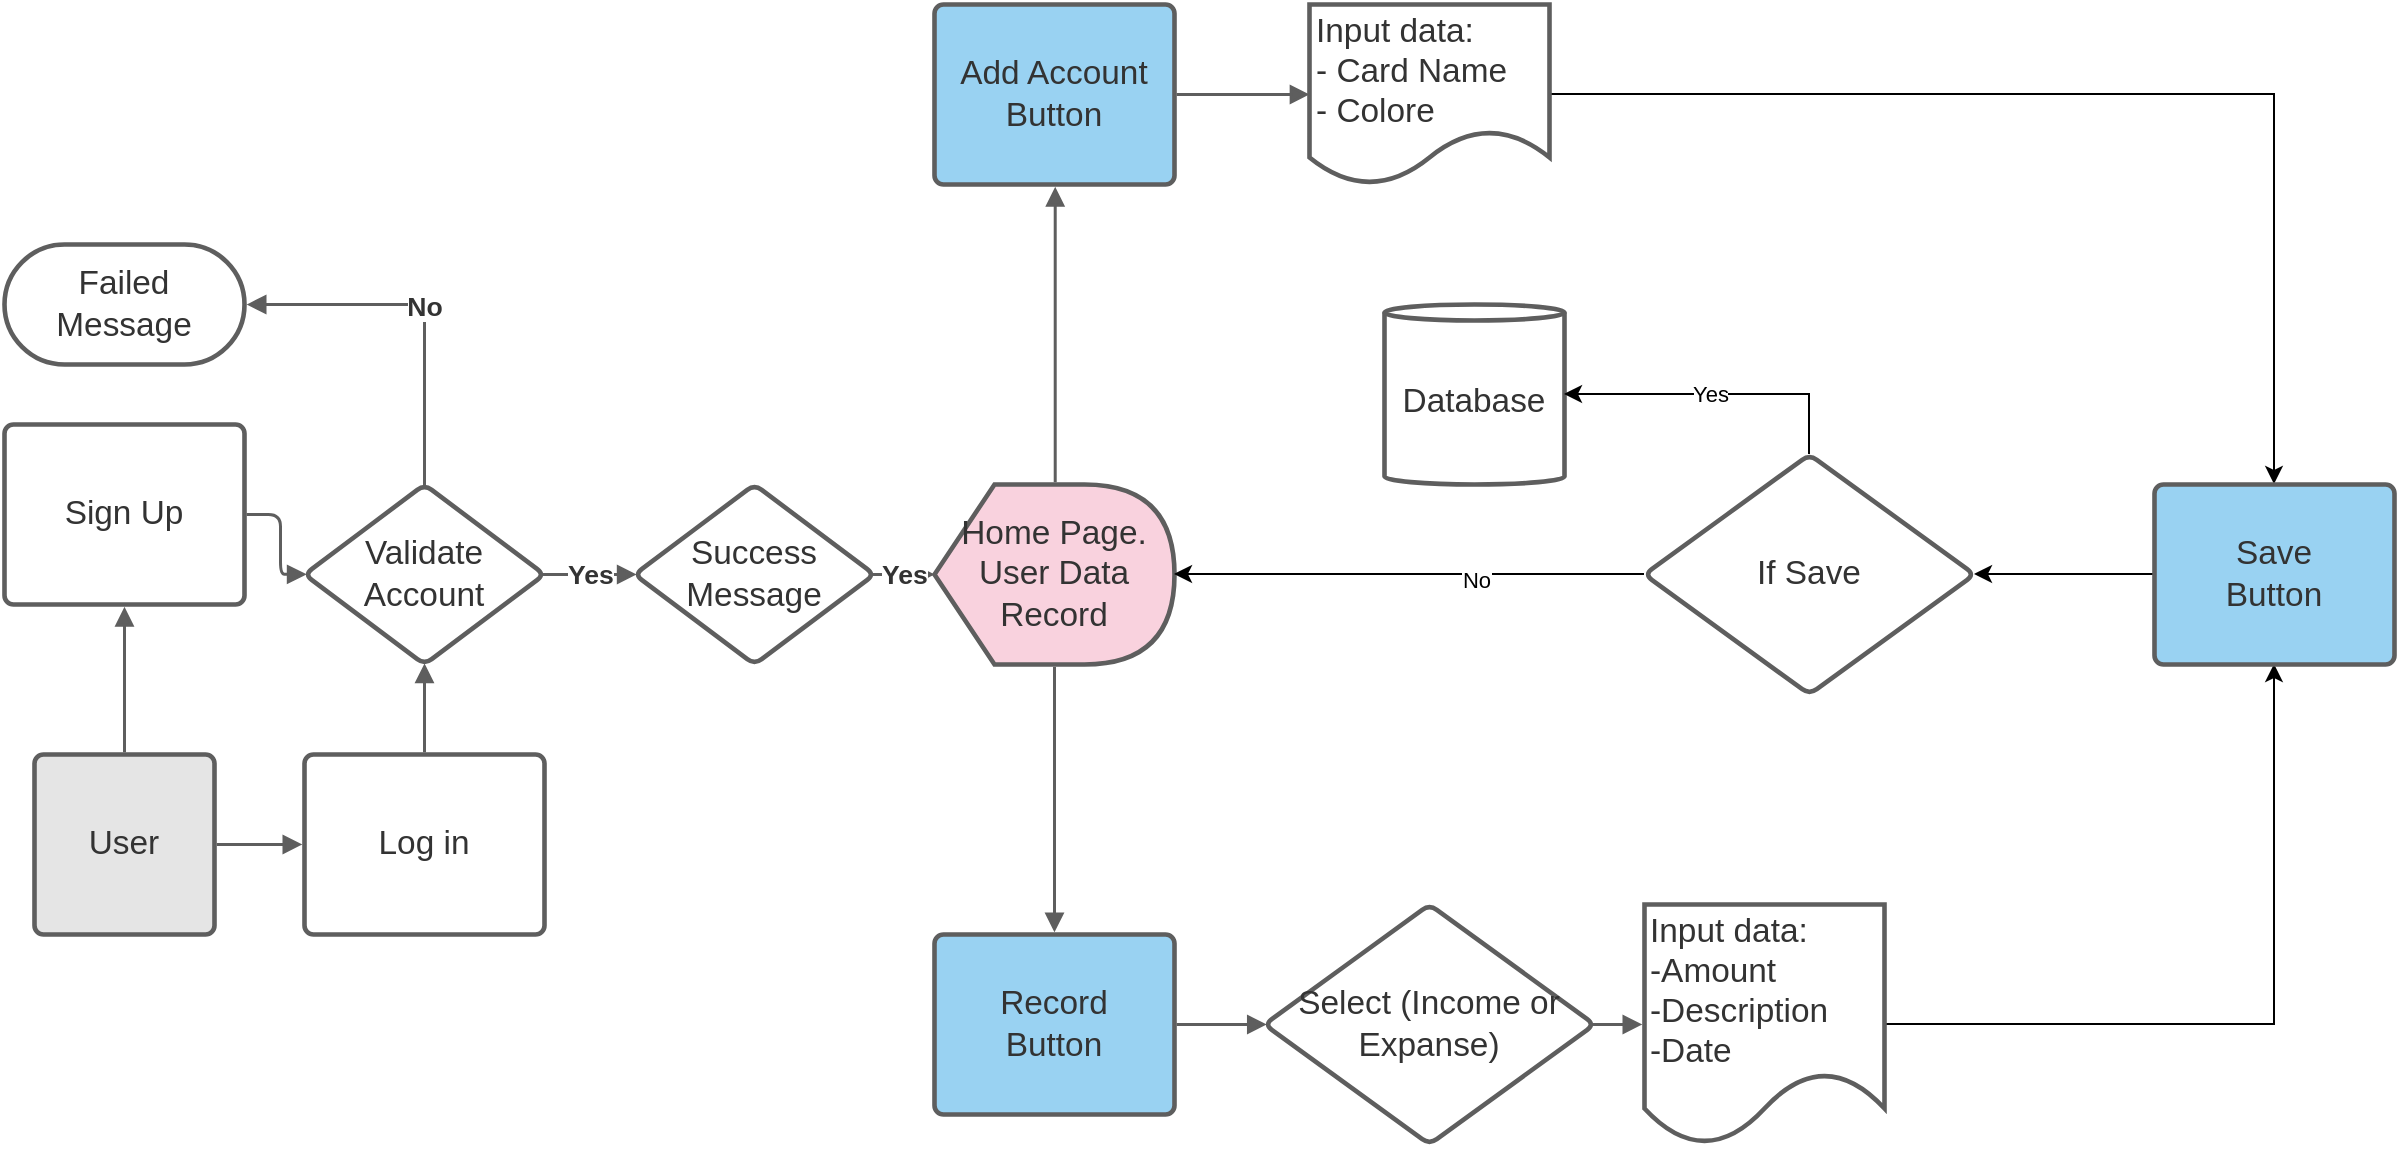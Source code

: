 <mxfile version="16.4.6" type="github"><diagram id="pKSGYbflzFa-KHm6k43N" name="Physical DFD"><mxGraphModel dx="1310" dy="917" grid="1" gridSize="10" guides="1" tooltips="1" connect="1" arrows="1" fold="1" page="1" pageScale="1" pageWidth="850" pageHeight="1100" math="0" shadow="0"><root><mxCell id="0"/><mxCell id="1" parent="0"/><UserObject label="User" lucidchartObjectId="dMTONoezcspk" id="SzY6kasAF2Rzf1Wxw6PO-1"><mxCell style="html=1;overflow=block;blockSpacing=1;whiteSpace=wrap;fontSize=16.7;fontColor=#333333;spacing=3.8;strokeColor=#5e5e5e;strokeOpacity=100;fillOpacity=100;rounded=1;absoluteArcSize=1;arcSize=9;fillColor=#e5e5e5;strokeWidth=2.3;" vertex="1" parent="1"><mxGeometry x="215" y="705" width="90" height="90" as="geometry"/></mxCell></UserObject><UserObject label="Sign Up" lucidchartObjectId="dMTOpuN3.NaS" id="SzY6kasAF2Rzf1Wxw6PO-2"><mxCell style="html=1;overflow=block;blockSpacing=1;whiteSpace=wrap;fontSize=16.7;fontColor=#333333;spacing=9;strokeColor=#5e5e5e;strokeOpacity=100;rounded=1;absoluteArcSize=1;arcSize=9;strokeWidth=2.3;" vertex="1" parent="1"><mxGeometry x="200" y="540" width="120" height="90" as="geometry"/></mxCell></UserObject><UserObject label="Log in" lucidchartObjectId="dMTO7BlySxcr" id="SzY6kasAF2Rzf1Wxw6PO-3"><mxCell style="html=1;overflow=block;blockSpacing=1;whiteSpace=wrap;fontSize=16.7;fontColor=#333333;spacing=9;strokeColor=#5e5e5e;strokeOpacity=100;rounded=1;absoluteArcSize=1;arcSize=9;strokeWidth=2.3;" vertex="1" parent="1"><mxGeometry x="350" y="705" width="120" height="90" as="geometry"/></mxCell></UserObject><UserObject label="" lucidchartObjectId="dMTOoeIQq-HY" id="SzY6kasAF2Rzf1Wxw6PO-4"><mxCell style="html=1;jettySize=18;whiteSpace=wrap;fontSize=13;strokeColor=#5E5E5E;strokeWidth=1.5;rounded=1;arcSize=12;edgeStyle=orthogonalEdgeStyle;startArrow=none;endArrow=block;endFill=1;exitX=1.013;exitY=0.5;exitPerimeter=0;entryX=-0.009;entryY=0.5;entryPerimeter=0;" edge="1" parent="1" source="SzY6kasAF2Rzf1Wxw6PO-1" target="SzY6kasAF2Rzf1Wxw6PO-3"><mxGeometry width="100" height="100" relative="1" as="geometry"><Array as="points"/></mxGeometry></mxCell></UserObject><UserObject label="Success&#10;Message" lucidchartObjectId="dMTO0t~vLbbA" id="SzY6kasAF2Rzf1Wxw6PO-5"><mxCell style="html=1;overflow=block;blockSpacing=1;whiteSpace=wrap;rhombus;fontSize=16.7;fontColor=#333333;spacing=3.8;strokeColor=#5e5e5e;strokeOpacity=100;rounded=1;absoluteArcSize=1;arcSize=9;strokeWidth=2.3;" vertex="1" parent="1"><mxGeometry x="515" y="570" width="120" height="90" as="geometry"/></mxCell></UserObject><UserObject label="" lucidchartObjectId="dMTOM1YPP6Lx" id="SzY6kasAF2Rzf1Wxw6PO-6"><mxCell style="html=1;jettySize=18;whiteSpace=wrap;fontSize=13;strokeColor=#5E5E5E;strokeWidth=1.5;rounded=1;arcSize=12;edgeStyle=orthogonalEdgeStyle;startArrow=none;endArrow=block;endFill=1;exitX=0.5;exitY=1.013;exitPerimeter=0;entryX=0.5;entryY=-0.012;entryPerimeter=0;" edge="1" parent="1" source="SzY6kasAF2Rzf1Wxw6PO-27" target="SzY6kasAF2Rzf1Wxw6PO-7"><mxGeometry width="100" height="100" relative="1" as="geometry"><Array as="points"/></mxGeometry></mxCell></UserObject><UserObject label="Record Button" lucidchartObjectId="dMTOyBk2cu4H" id="SzY6kasAF2Rzf1Wxw6PO-7"><mxCell style="html=1;overflow=block;blockSpacing=1;whiteSpace=wrap;fontSize=16.7;fontColor=#333333;spacing=9;strokeColor=#5e5e5e;strokeOpacity=100;fillOpacity=100;rounded=1;absoluteArcSize=1;arcSize=9;fillColor=#99d2f2;strokeWidth=2.3;" vertex="1" parent="1"><mxGeometry x="665" y="795" width="120" height="90" as="geometry"/></mxCell></UserObject><UserObject label="Select (Income or Expanse)" lucidchartObjectId="dMTOhnAkpPno" id="SzY6kasAF2Rzf1Wxw6PO-8"><mxCell style="html=1;overflow=block;blockSpacing=1;whiteSpace=wrap;rhombus;fontSize=16.7;fontColor=#333333;spacing=3.8;strokeColor=#5e5e5e;strokeOpacity=100;rounded=1;absoluteArcSize=1;arcSize=9;strokeWidth=2.3;" vertex="1" parent="1"><mxGeometry x="830" y="780" width="165" height="120" as="geometry"/></mxCell></UserObject><UserObject label="" lucidchartObjectId="dMTOZXI6a72R" id="SzY6kasAF2Rzf1Wxw6PO-9"><mxCell style="html=1;jettySize=18;whiteSpace=wrap;fontSize=13;strokeColor=#5E5E5E;strokeWidth=1.5;rounded=1;arcSize=12;edgeStyle=orthogonalEdgeStyle;startArrow=none;endArrow=block;endFill=1;exitX=1.009;exitY=0.5;exitPerimeter=0;entryX=0.007;entryY=0.5;entryPerimeter=0;" edge="1" parent="1" source="SzY6kasAF2Rzf1Wxw6PO-7" target="SzY6kasAF2Rzf1Wxw6PO-8"><mxGeometry width="100" height="100" relative="1" as="geometry"><Array as="points"/></mxGeometry></mxCell></UserObject><mxCell id="SzY6kasAF2Rzf1Wxw6PO-45" style="edgeStyle=orthogonalEdgeStyle;rounded=0;orthogonalLoop=1;jettySize=auto;html=1;entryX=0.5;entryY=1;entryDx=0;entryDy=0;exitX=1;exitY=0.5;exitDx=0;exitDy=0;" edge="1" parent="1" source="SzY6kasAF2Rzf1Wxw6PO-10" target="SzY6kasAF2Rzf1Wxw6PO-43"><mxGeometry relative="1" as="geometry"/></mxCell><UserObject label="Input data:&#10;-Amount&#10;-Description&#10;-Date" lucidchartObjectId="dMTOf6792g9T" id="SzY6kasAF2Rzf1Wxw6PO-10"><mxCell style="html=1;overflow=block;blockSpacing=1;whiteSpace=wrap;shape=document;boundedLbl=1;fontSize=16.7;fontColor=#333333;align=left;spacing=3.8;verticalAlign=middle;strokeColor=#5e5e5e;strokeOpacity=100;rounded=1;absoluteArcSize=1;arcSize=9;strokeWidth=2.3;" vertex="1" parent="1"><mxGeometry x="1020" y="780" width="120" height="120" as="geometry"/></mxCell></UserObject><UserObject label="" lucidchartObjectId="dMTOfv_h0-Ev" id="SzY6kasAF2Rzf1Wxw6PO-11"><mxCell style="html=1;jettySize=18;whiteSpace=wrap;fontSize=13;strokeColor=#5E5E5E;strokeWidth=1.5;rounded=1;arcSize=12;edgeStyle=orthogonalEdgeStyle;startArrow=none;endArrow=block;endFill=1;exitX=0.993;exitY=0.5;exitPerimeter=0;entryX=-0.009;entryY=0.5;entryPerimeter=0;" edge="1" parent="1" source="SzY6kasAF2Rzf1Wxw6PO-8" target="SzY6kasAF2Rzf1Wxw6PO-10"><mxGeometry width="100" height="100" relative="1" as="geometry"><Array as="points"/></mxGeometry></mxCell></UserObject><UserObject label="Database" lucidchartObjectId="dMTOH8Th3tjM" id="SzY6kasAF2Rzf1Wxw6PO-13"><mxCell style="html=1;overflow=block;blockSpacing=1;whiteSpace=wrap;shape=cylinder3;size=4;anchorPointDirection=0;boundedLbl=1;fontSize=16.7;fontColor=#333333;spacing=3.8;strokeColor=#5e5e5e;strokeOpacity=100;rounded=1;absoluteArcSize=1;arcSize=9;strokeWidth=2.3;" vertex="1" parent="1"><mxGeometry x="890" y="480" width="90" height="90" as="geometry"/></mxCell></UserObject><UserObject label="" lucidchartObjectId="yNTOYJtON-qC" id="SzY6kasAF2Rzf1Wxw6PO-16"><mxCell style="html=1;jettySize=18;whiteSpace=wrap;fontSize=13;strokeColor=#5E5E5E;strokeWidth=1.5;rounded=1;arcSize=12;edgeStyle=orthogonalEdgeStyle;startArrow=none;endArrow=block;endFill=1;exitX=0.5;exitY=-0.012;exitPerimeter=0;entryX=0.5;entryY=1.013;entryPerimeter=0;" edge="1" parent="1" source="SzY6kasAF2Rzf1Wxw6PO-1" target="SzY6kasAF2Rzf1Wxw6PO-2"><mxGeometry width="100" height="100" relative="1" as="geometry"><Array as="points"/></mxGeometry></mxCell></UserObject><UserObject label="Validate&#10;Account" lucidchartObjectId="8NTOZmDcZI7K" id="SzY6kasAF2Rzf1Wxw6PO-17"><mxCell style="html=1;overflow=block;blockSpacing=1;whiteSpace=wrap;rhombus;fontSize=16.7;fontColor=#333333;spacing=3.8;strokeColor=#5e5e5e;strokeOpacity=100;rounded=1;absoluteArcSize=1;arcSize=9;strokeWidth=2.3;" vertex="1" parent="1"><mxGeometry x="350" y="570" width="120" height="90" as="geometry"/></mxCell></UserObject><UserObject label="" lucidchartObjectId="cOTOrkCGjoyi" id="SzY6kasAF2Rzf1Wxw6PO-18"><mxCell style="html=1;jettySize=18;whiteSpace=wrap;fontSize=13;strokeColor=#5E5E5E;strokeWidth=1.5;rounded=1;arcSize=12;edgeStyle=orthogonalEdgeStyle;startArrow=none;endArrow=block;endFill=1;exitX=1.009;exitY=0.5;exitPerimeter=0;entryX=0.009;entryY=0.499;entryPerimeter=0;" edge="1" parent="1" source="SzY6kasAF2Rzf1Wxw6PO-2" target="SzY6kasAF2Rzf1Wxw6PO-17"><mxGeometry width="100" height="100" relative="1" as="geometry"><Array as="points"/></mxGeometry></mxCell></UserObject><UserObject label="" lucidchartObjectId="fOTOhjqRSpq9" id="SzY6kasAF2Rzf1Wxw6PO-19"><mxCell style="html=1;jettySize=18;whiteSpace=wrap;fontSize=13;strokeColor=#5E5E5E;strokeWidth=1.5;rounded=1;arcSize=12;edgeStyle=orthogonalEdgeStyle;startArrow=none;endArrow=block;endFill=1;exitX=0.5;exitY=-0.012;exitPerimeter=0;entryX=0.5;entryY=0.994;entryPerimeter=0;" edge="1" parent="1" source="SzY6kasAF2Rzf1Wxw6PO-3" target="SzY6kasAF2Rzf1Wxw6PO-17"><mxGeometry width="100" height="100" relative="1" as="geometry"><Array as="points"/></mxGeometry></mxCell></UserObject><UserObject label="Failed Message" lucidchartObjectId="BOTOHcHDEc_k" id="SzY6kasAF2Rzf1Wxw6PO-20"><mxCell style="html=1;overflow=block;blockSpacing=1;whiteSpace=wrap;rounded=1;arcSize=50;fontSize=16.7;fontColor=#333333;spacing=3.8;strokeColor=#5e5e5e;strokeOpacity=100;strokeWidth=2.3;" vertex="1" parent="1"><mxGeometry x="200" y="450" width="120" height="60" as="geometry"/></mxCell></UserObject><UserObject label="" lucidchartObjectId="2OTOIFIpQD16" id="SzY6kasAF2Rzf1Wxw6PO-21"><mxCell style="html=1;jettySize=18;whiteSpace=wrap;fontSize=13.3;fontColor=#333333;fontStyle=1;strokeColor=#5E5E5E;strokeWidth=1.5;rounded=1;arcSize=12;edgeStyle=orthogonalEdgeStyle;startArrow=none;endArrow=block;endFill=1;exitX=0.991;exitY=0.5;exitPerimeter=0;entryX=0.009;entryY=0.5;entryPerimeter=0;" edge="1" parent="1" source="SzY6kasAF2Rzf1Wxw6PO-17" target="SzY6kasAF2Rzf1Wxw6PO-5"><mxGeometry width="100" height="100" relative="1" as="geometry"><Array as="points"/></mxGeometry></mxCell></UserObject><mxCell id="SzY6kasAF2Rzf1Wxw6PO-22" value="Yes" style="text;html=1;resizable=0;labelBackgroundColor=default;align=center;verticalAlign=middle;fontStyle=1;fontColor=#333333;fontSize=13.3;" vertex="1" parent="SzY6kasAF2Rzf1Wxw6PO-21"><mxGeometry relative="1" as="geometry"/></mxCell><UserObject label="" lucidchartObjectId="sPTONvj6czt7" id="SzY6kasAF2Rzf1Wxw6PO-23"><mxCell style="html=1;jettySize=18;whiteSpace=wrap;fontSize=13.3;fontColor=#333333;fontStyle=1;strokeColor=#5E5E5E;strokeWidth=1.5;rounded=1;arcSize=12;edgeStyle=orthogonalEdgeStyle;startArrow=none;endArrow=block;endFill=1;exitX=0.5;exitY=0.006;exitPerimeter=0;entryX=1.009;entryY=0.5;entryPerimeter=0;" edge="1" parent="1" source="SzY6kasAF2Rzf1Wxw6PO-17" target="SzY6kasAF2Rzf1Wxw6PO-20"><mxGeometry width="100" height="100" relative="1" as="geometry"><Array as="points"><mxPoint x="410" y="480"/></Array></mxGeometry></mxCell></UserObject><mxCell id="SzY6kasAF2Rzf1Wxw6PO-24" value="No" style="text;html=1;resizable=0;labelBackgroundColor=default;align=center;verticalAlign=middle;fontStyle=1;fontColor=#333333;fontSize=13.3;" vertex="1" parent="SzY6kasAF2Rzf1Wxw6PO-23"><mxGeometry relative="1" as="geometry"/></mxCell><UserObject label="" lucidchartObjectId="nQTOV9lHobRi" id="SzY6kasAF2Rzf1Wxw6PO-25"><mxCell style="html=1;jettySize=18;whiteSpace=wrap;fontSize=13.3;fontColor=#333333;fontStyle=1;strokeColor=#5E5E5E;strokeWidth=1.5;rounded=1;arcSize=12;edgeStyle=orthogonalEdgeStyle;startArrow=none;endArrow=block;endFill=1;exitX=0.991;exitY=0.5;exitPerimeter=0;entryX=0.001;entryY=0.5;entryPerimeter=0;" edge="1" parent="1" source="SzY6kasAF2Rzf1Wxw6PO-5" target="SzY6kasAF2Rzf1Wxw6PO-27"><mxGeometry width="100" height="100" relative="1" as="geometry"><Array as="points"/></mxGeometry></mxCell></UserObject><mxCell id="SzY6kasAF2Rzf1Wxw6PO-26" value="Yes" style="text;html=1;resizable=0;labelBackgroundColor=default;align=center;verticalAlign=middle;fontStyle=1;fontColor=#333333;fontSize=13.3;" vertex="1" parent="SzY6kasAF2Rzf1Wxw6PO-25"><mxGeometry relative="1" as="geometry"/></mxCell><UserObject label="Home Page.&#10;User Data&#10;Record" lucidchartObjectId="KTTOviDd0zJa" id="SzY6kasAF2Rzf1Wxw6PO-27"><mxCell style="html=1;overflow=block;blockSpacing=1;whiteSpace=wrap;shape=display;fontSize=16.7;fontColor=#333333;spacing=3.8;strokeColor=#5e5e5e;strokeOpacity=100;fillOpacity=100;rounded=1;absoluteArcSize=1;arcSize=9;fillColor=#f9d2de;strokeWidth=2.3;" vertex="1" parent="1"><mxGeometry x="665" y="570" width="120" height="90" as="geometry"/></mxCell></UserObject><UserObject label="Add Account&#10;Button" lucidchartObjectId="QWTOJl4oX4Gr" id="SzY6kasAF2Rzf1Wxw6PO-31"><mxCell style="html=1;overflow=block;blockSpacing=1;whiteSpace=wrap;fontSize=16.7;fontColor=#333333;spacing=9;strokeColor=#5e5e5e;strokeOpacity=100;fillOpacity=100;rounded=1;absoluteArcSize=1;arcSize=9;fillColor=#99d2f2;strokeWidth=2.3;" vertex="1" parent="1"><mxGeometry x="665" y="330" width="120" height="90" as="geometry"/></mxCell></UserObject><UserObject label="" lucidchartObjectId="XWTO.-Y2pg9b" id="SzY6kasAF2Rzf1Wxw6PO-33"><mxCell style="html=1;jettySize=18;whiteSpace=wrap;fontSize=13;strokeColor=#5E5E5E;strokeWidth=1.5;rounded=1;arcSize=12;edgeStyle=orthogonalEdgeStyle;startArrow=none;endArrow=block;endFill=1;exitX=0.503;exitY=-0.012;exitPerimeter=0;entryX=0.503;entryY=1.013;entryPerimeter=0;" edge="1" parent="1" source="SzY6kasAF2Rzf1Wxw6PO-27" target="SzY6kasAF2Rzf1Wxw6PO-31"><mxGeometry width="100" height="100" relative="1" as="geometry"><Array as="points"/></mxGeometry></mxCell></UserObject><UserObject label="" lucidchartObjectId="f0TOLUMtUnKF" id="SzY6kasAF2Rzf1Wxw6PO-36"><mxCell style="html=1;jettySize=18;whiteSpace=wrap;fontSize=13;strokeColor=#5E5E5E;strokeWidth=1.5;rounded=1;arcSize=12;edgeStyle=orthogonalEdgeStyle;startArrow=none;endArrow=block;endFill=1;exitX=1.009;exitY=0.5;exitPerimeter=0;entryX=0.007;entryY=0.5;entryPerimeter=0;" edge="1" parent="1" source="SzY6kasAF2Rzf1Wxw6PO-34"><mxGeometry width="100" height="100" relative="1" as="geometry"><Array as="points"/><mxPoint x="1341.155" y="765" as="targetPoint"/></mxGeometry></mxCell></UserObject><UserObject label="" lucidchartObjectId="M1TOm2~Z9tSv" id="SzY6kasAF2Rzf1Wxw6PO-37"><mxCell style="html=1;jettySize=18;whiteSpace=wrap;fontSize=13;strokeColor=#5E5E5E;strokeWidth=1.5;rounded=1;arcSize=12;edgeStyle=orthogonalEdgeStyle;startArrow=none;endArrow=block;endFill=1;exitX=1.009;exitY=0.5;exitPerimeter=0;entryX=0;entryY=0.5;entryDx=0;entryDy=0;" edge="1" parent="1" source="SzY6kasAF2Rzf1Wxw6PO-31" target="SzY6kasAF2Rzf1Wxw6PO-38"><mxGeometry width="100" height="100" relative="1" as="geometry"><Array as="points"/><mxPoint x="851" y="465" as="targetPoint"/></mxGeometry></mxCell></UserObject><mxCell id="SzY6kasAF2Rzf1Wxw6PO-44" style="edgeStyle=orthogonalEdgeStyle;rounded=0;orthogonalLoop=1;jettySize=auto;html=1;entryX=0.5;entryY=0;entryDx=0;entryDy=0;" edge="1" parent="1" source="SzY6kasAF2Rzf1Wxw6PO-38" target="SzY6kasAF2Rzf1Wxw6PO-43"><mxGeometry relative="1" as="geometry"/></mxCell><UserObject label="Input data:&#10;- Card Name&#10;- Colore" lucidchartObjectId="C1TOp3ZpiUUS" id="SzY6kasAF2Rzf1Wxw6PO-38"><mxCell style="html=1;overflow=block;blockSpacing=1;whiteSpace=wrap;shape=document;boundedLbl=1;fontSize=16.7;fontColor=#333333;align=left;spacing=3.8;verticalAlign=middle;strokeColor=#5e5e5e;strokeOpacity=100;rounded=1;absoluteArcSize=1;arcSize=9;strokeWidth=2.3;" vertex="1" parent="1"><mxGeometry x="852.5" y="330" width="120" height="90" as="geometry"/></mxCell></UserObject><mxCell id="SzY6kasAF2Rzf1Wxw6PO-47" style="edgeStyle=orthogonalEdgeStyle;rounded=0;orthogonalLoop=1;jettySize=auto;html=1;entryX=1;entryY=0.5;entryDx=0;entryDy=0;entryPerimeter=0;exitX=0.5;exitY=0;exitDx=0;exitDy=0;" edge="1" parent="1" source="SzY6kasAF2Rzf1Wxw6PO-42" target="SzY6kasAF2Rzf1Wxw6PO-13"><mxGeometry relative="1" as="geometry"/></mxCell><mxCell id="SzY6kasAF2Rzf1Wxw6PO-48" value="Yes" style="edgeLabel;html=1;align=center;verticalAlign=middle;resizable=0;points=[];" vertex="1" connectable="0" parent="SzY6kasAF2Rzf1Wxw6PO-47"><mxGeometry x="-0.085" y="1" relative="1" as="geometry"><mxPoint x="-10" y="-1" as="offset"/></mxGeometry></mxCell><mxCell id="SzY6kasAF2Rzf1Wxw6PO-49" style="edgeStyle=orthogonalEdgeStyle;rounded=0;orthogonalLoop=1;jettySize=auto;html=1;entryX=1;entryY=0.5;entryDx=0;entryDy=0;entryPerimeter=0;" edge="1" parent="1" source="SzY6kasAF2Rzf1Wxw6PO-42" target="SzY6kasAF2Rzf1Wxw6PO-27"><mxGeometry relative="1" as="geometry"/></mxCell><mxCell id="SzY6kasAF2Rzf1Wxw6PO-50" value="No" style="edgeLabel;html=1;align=center;verticalAlign=middle;resizable=0;points=[];" vertex="1" connectable="0" parent="SzY6kasAF2Rzf1Wxw6PO-49"><mxGeometry x="-0.285" y="3" relative="1" as="geometry"><mxPoint as="offset"/></mxGeometry></mxCell><UserObject label="If Save" lucidchartObjectId="dMTOo~aPDW02" id="SzY6kasAF2Rzf1Wxw6PO-42"><mxCell style="html=1;overflow=block;blockSpacing=1;whiteSpace=wrap;rhombus;fontSize=16.7;fontColor=#333333;spacing=3.8;strokeColor=#5e5e5e;strokeOpacity=100;rounded=1;absoluteArcSize=1;arcSize=9;strokeWidth=2.3;" vertex="1" parent="1"><mxGeometry x="1020" y="555" width="165" height="120" as="geometry"/></mxCell></UserObject><mxCell id="SzY6kasAF2Rzf1Wxw6PO-46" style="edgeStyle=orthogonalEdgeStyle;rounded=0;orthogonalLoop=1;jettySize=auto;html=1;" edge="1" parent="1" source="SzY6kasAF2Rzf1Wxw6PO-43" target="SzY6kasAF2Rzf1Wxw6PO-42"><mxGeometry relative="1" as="geometry"/></mxCell><UserObject label="Save &#10;Button" lucidchartObjectId="QZTOes9xW5Se" id="SzY6kasAF2Rzf1Wxw6PO-43"><mxCell style="html=1;overflow=block;blockSpacing=1;whiteSpace=wrap;fontSize=16.7;fontColor=#333333;spacing=9;strokeColor=#5e5e5e;strokeOpacity=100;fillOpacity=100;rounded=1;absoluteArcSize=1;arcSize=9;fillColor=#99d2f2;strokeWidth=2.3;" vertex="1" parent="1"><mxGeometry x="1275" y="570" width="120" height="90" as="geometry"/></mxCell></UserObject></root></mxGraphModel></diagram></mxfile>